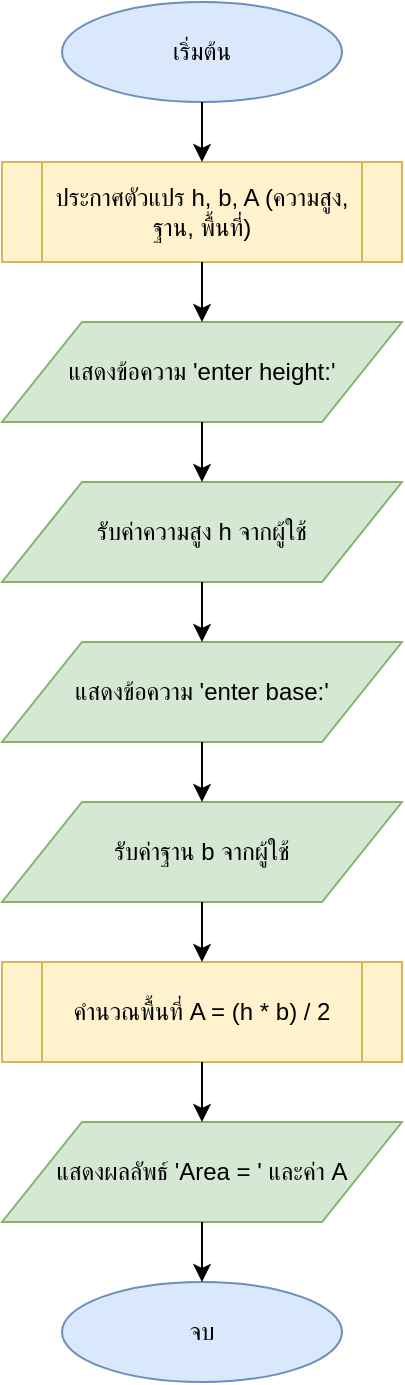 <mxfile version="28.2.5">
  <diagram name="หน้า-1" id="iLwDKinW97GVEOj7TUUY">
    <mxGraphModel dx="1281" dy="562" grid="1" gridSize="10" guides="1" tooltips="1" connect="1" arrows="1" fold="1" page="1" pageScale="1" pageWidth="850" pageHeight="1100" math="0" shadow="0">
      <root>
        <mxCell id="0" />
        <mxCell id="1" parent="0" />
        <mxCell id="2" value="เริ่มต้น" style="shape=ellipse;whiteSpace=wrap;html=1;fillColor=#dae8fc;strokeColor=#6c8ebf;" parent="1" vertex="1">
          <mxGeometry x="340" y="50" width="140" height="50" as="geometry" />
        </mxCell>
        <mxCell id="3" value="ประกาศตัวแปร h, b, A (ความสูง, ฐาน, พื้นที่)" style="shape=process;whiteSpace=wrap;html=1;fillColor=#fff2cc;strokeColor=#d6b656;" parent="1" vertex="1">
          <mxGeometry x="310" y="130" width="200" height="50" as="geometry" />
        </mxCell>
        <mxCell id="4" value="แสดงข้อความ &#39;enter height:&#39;" style="shape=parallelogram;perimeter=parallelogramPerimeter;whiteSpace=wrap;html=1;fillColor=#d5e8d4;strokeColor=#82b366;" parent="1" vertex="1">
          <mxGeometry x="310" y="210" width="200" height="50" as="geometry" />
        </mxCell>
        <mxCell id="5" value="รับค่าความสูง h จากผู้ใช้" style="shape=parallelogram;perimeter=parallelogramPerimeter;whiteSpace=wrap;html=1;fillColor=#d5e8d4;strokeColor=#82b366;" parent="1" vertex="1">
          <mxGeometry x="310" y="290" width="200" height="50" as="geometry" />
        </mxCell>
        <mxCell id="6" value="แสดงข้อความ &#39;enter base:&#39;" style="shape=parallelogram;perimeter=parallelogramPerimeter;whiteSpace=wrap;html=1;fillColor=#d5e8d4;strokeColor=#82b366;" parent="1" vertex="1">
          <mxGeometry x="310" y="370" width="200" height="50" as="geometry" />
        </mxCell>
        <mxCell id="7" value="รับค่าฐาน b จากผู้ใช้" style="shape=parallelogram;perimeter=parallelogramPerimeter;whiteSpace=wrap;html=1;fillColor=#d5e8d4;strokeColor=#82b366;" parent="1" vertex="1">
          <mxGeometry x="310" y="450" width="200" height="50" as="geometry" />
        </mxCell>
        <mxCell id="8" value="คำนวณพื้นที่ A = (h * b) / 2" style="shape=process;whiteSpace=wrap;html=1;fillColor=#fff2cc;strokeColor=#d6b656;" parent="1" vertex="1">
          <mxGeometry x="310" y="530" width="200" height="50" as="geometry" />
        </mxCell>
        <mxCell id="9" value="แสดงผลลัพธ์ &#39;Area = &#39; และค่า A" style="shape=parallelogram;perimeter=parallelogramPerimeter;whiteSpace=wrap;html=1;fillColor=#d5e8d4;strokeColor=#82b366;" parent="1" vertex="1">
          <mxGeometry x="310" y="610" width="200" height="50" as="geometry" />
        </mxCell>
        <mxCell id="10" value="จบ" style="shape=ellipse;whiteSpace=wrap;html=1;fillColor=#dae8fc;strokeColor=#6c8ebf;" parent="1" vertex="1">
          <mxGeometry x="340" y="690" width="140" height="50" as="geometry" />
        </mxCell>
        <mxCell id="e2_3" value="" style="endArrow=classic;html=1;exitX=0.5;exitY=1;entryX=0.5;entryY=0;" parent="1" source="2" target="3" edge="1">
          <mxGeometry width="50" height="50" relative="1" as="geometry" />
        </mxCell>
        <mxCell id="e3_4" value="" style="endArrow=classic;html=1;exitX=0.5;exitY=1;entryX=0.5;entryY=0;" parent="1" source="3" target="4" edge="1">
          <mxGeometry width="50" height="50" relative="1" as="geometry" />
        </mxCell>
        <mxCell id="e4_5" value="" style="endArrow=classic;html=1;exitX=0.5;exitY=1;entryX=0.5;entryY=0;" parent="1" source="4" target="5" edge="1">
          <mxGeometry width="50" height="50" relative="1" as="geometry" />
        </mxCell>
        <mxCell id="e5_6" value="" style="endArrow=classic;html=1;exitX=0.5;exitY=1;entryX=0.5;entryY=0;" parent="1" source="5" target="6" edge="1">
          <mxGeometry width="50" height="50" relative="1" as="geometry" />
        </mxCell>
        <mxCell id="e6_7" value="" style="endArrow=classic;html=1;exitX=0.5;exitY=1;entryX=0.5;entryY=0;" parent="1" source="6" target="7" edge="1">
          <mxGeometry width="50" height="50" relative="1" as="geometry" />
        </mxCell>
        <mxCell id="e7_8" value="" style="endArrow=classic;html=1;exitX=0.5;exitY=1;entryX=0.5;entryY=0;" parent="1" source="7" target="8" edge="1">
          <mxGeometry width="50" height="50" relative="1" as="geometry" />
        </mxCell>
        <mxCell id="e8_9" value="" style="endArrow=classic;html=1;exitX=0.5;exitY=1;entryX=0.5;entryY=0;" parent="1" source="8" target="9" edge="1">
          <mxGeometry width="50" height="50" relative="1" as="geometry" />
        </mxCell>
        <mxCell id="e9_10" value="" style="endArrow=classic;html=1;exitX=0.5;exitY=1;entryX=0.5;entryY=0;" parent="1" source="9" target="10" edge="1">
          <mxGeometry width="50" height="50" relative="1" as="geometry" />
        </mxCell>
      </root>
    </mxGraphModel>
  </diagram>
</mxfile>
